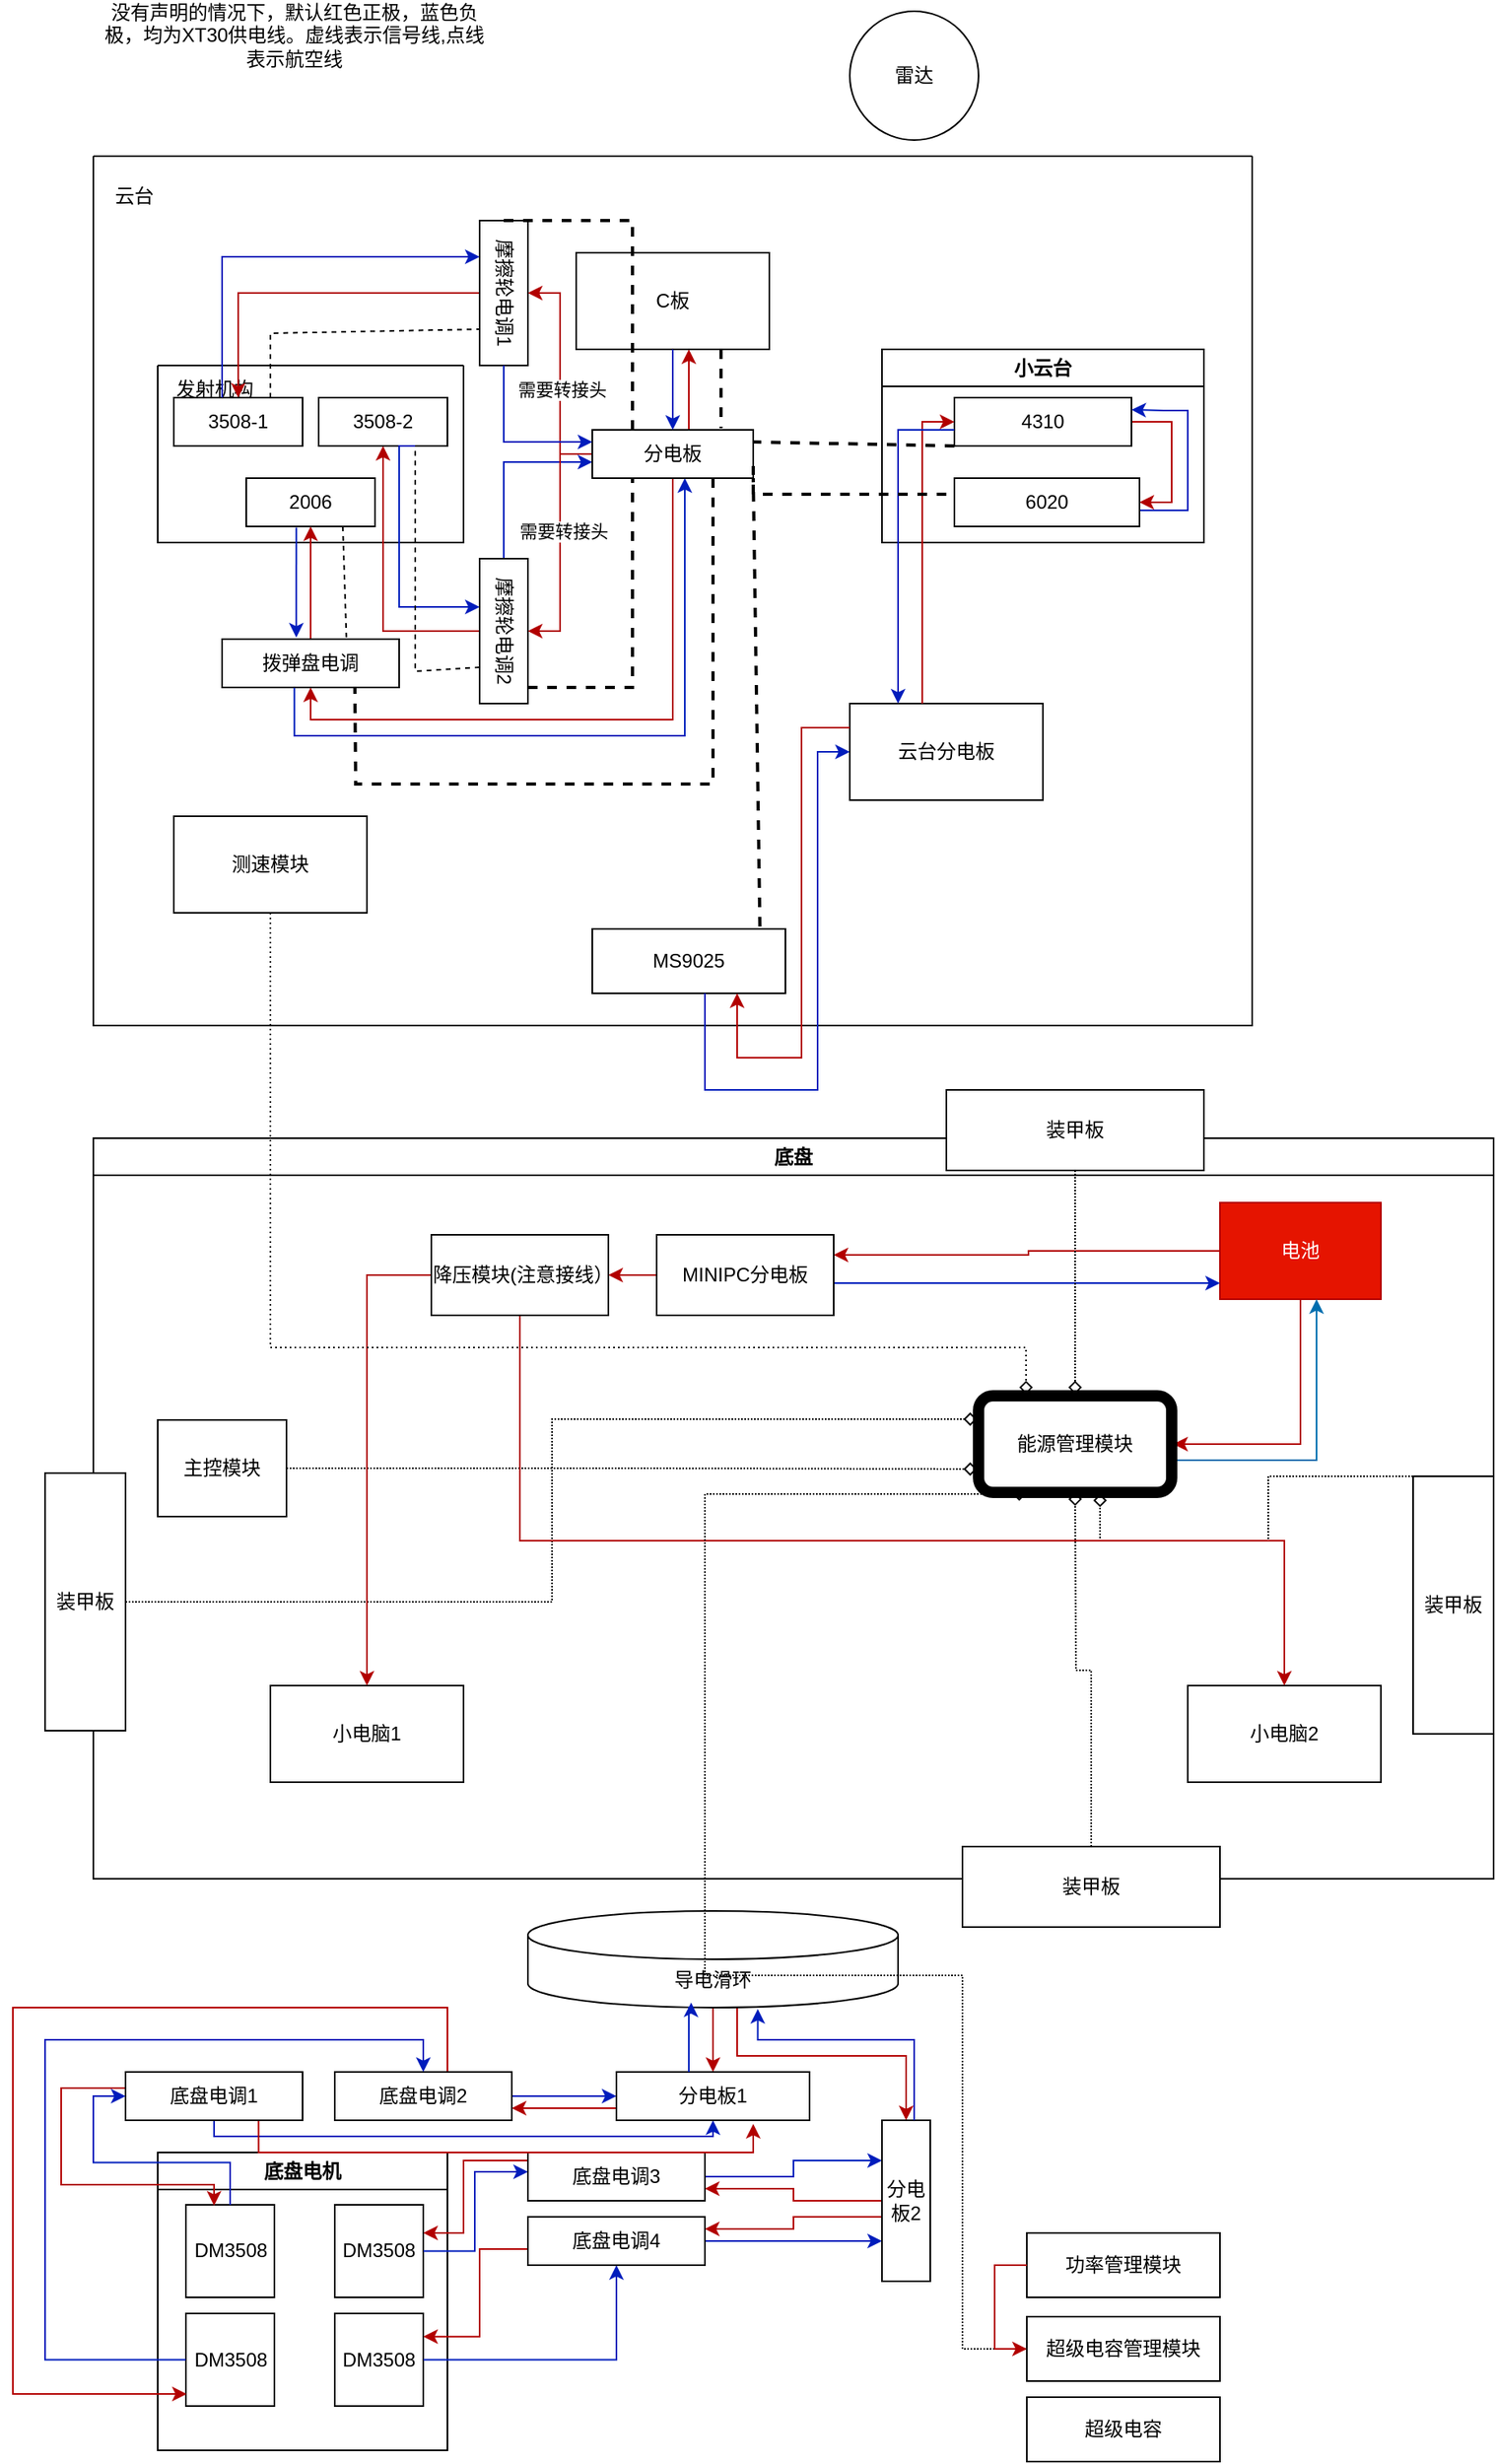 <mxfile version="27.1.6">
  <diagram name="第 1 页" id="aTCW8c7fX1OC72tKNPOs">
    <mxGraphModel dx="937" dy="687" grid="1" gridSize="10" guides="1" tooltips="1" connect="1" arrows="1" fold="1" page="1" pageScale="1" pageWidth="1654" pageHeight="2336" math="0" shadow="0">
      <root>
        <mxCell id="0" />
        <mxCell id="1" parent="0" />
        <mxCell id="EB4nh91A7E_JD2Sifpeh-83" style="edgeStyle=orthogonalEdgeStyle;rounded=0;orthogonalLoop=1;jettySize=auto;html=1;entryX=0.5;entryY=0;entryDx=0;entryDy=0;fillColor=#e51400;strokeColor=#B20000;" edge="1" parent="1" source="EB4nh91A7E_JD2Sifpeh-33" target="EB4nh91A7E_JD2Sifpeh-79">
          <mxGeometry relative="1" as="geometry" />
        </mxCell>
        <mxCell id="EB4nh91A7E_JD2Sifpeh-84" style="edgeStyle=orthogonalEdgeStyle;rounded=0;orthogonalLoop=1;jettySize=auto;html=1;fillColor=#e51400;strokeColor=#B20000;" edge="1" parent="1" source="EB4nh91A7E_JD2Sifpeh-33" target="EB4nh91A7E_JD2Sifpeh-65">
          <mxGeometry relative="1" as="geometry">
            <Array as="points">
              <mxPoint x="500" y="1450" />
              <mxPoint x="605" y="1450" />
            </Array>
          </mxGeometry>
        </mxCell>
        <mxCell id="EB4nh91A7E_JD2Sifpeh-33" value="导电滑环" style="shape=cylinder3;whiteSpace=wrap;html=1;boundedLbl=1;backgroundOutline=1;size=15;" vertex="1" parent="1">
          <mxGeometry x="370" y="1360" width="230" height="60" as="geometry" />
        </mxCell>
        <mxCell id="6ucZ4N3q14ly0Ma9brnI-1" value="" style="swimlane;startSize=0;" parent="1" vertex="1">
          <mxGeometry x="100" y="270" width="720" height="540" as="geometry" />
        </mxCell>
        <mxCell id="6ucZ4N3q14ly0Ma9brnI-2" value="云台" style="text;html=1;align=center;verticalAlign=middle;resizable=0;points=[];autosize=1;strokeColor=none;fillColor=none;" parent="6ucZ4N3q14ly0Ma9brnI-1" vertex="1">
          <mxGeometry y="10" width="50" height="30" as="geometry" />
        </mxCell>
        <mxCell id="6ucZ4N3q14ly0Ma9brnI-4" value="C板" style="whiteSpace=wrap;html=1;" parent="6ucZ4N3q14ly0Ma9brnI-1" vertex="1">
          <mxGeometry x="300" y="60" width="120" height="60" as="geometry" />
        </mxCell>
        <mxCell id="6ucZ4N3q14ly0Ma9brnI-7" value="" style="swimlane;startSize=0;" parent="6ucZ4N3q14ly0Ma9brnI-1" vertex="1">
          <mxGeometry x="40" y="130" width="190" height="110" as="geometry" />
        </mxCell>
        <mxCell id="6ucZ4N3q14ly0Ma9brnI-5" value="3508-1" style="whiteSpace=wrap;html=1;" parent="6ucZ4N3q14ly0Ma9brnI-7" vertex="1">
          <mxGeometry x="10" y="20" width="80" height="30" as="geometry" />
        </mxCell>
        <mxCell id="6ucZ4N3q14ly0Ma9brnI-6" value="3508-2" style="whiteSpace=wrap;html=1;" parent="6ucZ4N3q14ly0Ma9brnI-7" vertex="1">
          <mxGeometry x="100" y="20" width="80" height="30" as="geometry" />
        </mxCell>
        <mxCell id="6ucZ4N3q14ly0Ma9brnI-8" value="发射机构" style="text;html=1;align=center;verticalAlign=middle;resizable=0;points=[];autosize=1;strokeColor=none;fillColor=none;" parent="6ucZ4N3q14ly0Ma9brnI-7" vertex="1">
          <mxGeometry width="70" height="30" as="geometry" />
        </mxCell>
        <mxCell id="6ucZ4N3q14ly0Ma9brnI-11" value="2006" style="whiteSpace=wrap;html=1;" parent="6ucZ4N3q14ly0Ma9brnI-7" vertex="1">
          <mxGeometry x="55" y="70" width="80" height="30" as="geometry" />
        </mxCell>
        <mxCell id="6ucZ4N3q14ly0Ma9brnI-16" value="小云台" style="swimlane;whiteSpace=wrap;html=1;" parent="6ucZ4N3q14ly0Ma9brnI-1" vertex="1">
          <mxGeometry x="490" y="120" width="200" height="120" as="geometry" />
        </mxCell>
        <mxCell id="6ucZ4N3q14ly0Ma9brnI-37" style="edgeStyle=orthogonalEdgeStyle;rounded=0;orthogonalLoop=1;jettySize=auto;html=1;entryX=1;entryY=0.5;entryDx=0;entryDy=0;exitX=1;exitY=0.5;exitDx=0;exitDy=0;fillColor=#e51400;strokeColor=#B20000;" parent="6ucZ4N3q14ly0Ma9brnI-16" source="6ucZ4N3q14ly0Ma9brnI-17" target="6ucZ4N3q14ly0Ma9brnI-19" edge="1">
          <mxGeometry relative="1" as="geometry" />
        </mxCell>
        <mxCell id="6ucZ4N3q14ly0Ma9brnI-17" value="4310" style="whiteSpace=wrap;html=1;" parent="6ucZ4N3q14ly0Ma9brnI-16" vertex="1">
          <mxGeometry x="45" y="30" width="110" height="30" as="geometry" />
        </mxCell>
        <mxCell id="6ucZ4N3q14ly0Ma9brnI-38" style="edgeStyle=orthogonalEdgeStyle;rounded=0;orthogonalLoop=1;jettySize=auto;html=1;exitX=1;exitY=1;exitDx=0;exitDy=0;entryX=1;entryY=0.25;entryDx=0;entryDy=0;fillColor=#0050ef;strokeColor=#001DBC;" parent="6ucZ4N3q14ly0Ma9brnI-16" source="6ucZ4N3q14ly0Ma9brnI-19" target="6ucZ4N3q14ly0Ma9brnI-17" edge="1">
          <mxGeometry relative="1" as="geometry">
            <Array as="points">
              <mxPoint x="160" y="100" />
              <mxPoint x="190" y="100" />
              <mxPoint x="190" y="38" />
              <mxPoint x="175" y="38" />
            </Array>
          </mxGeometry>
        </mxCell>
        <mxCell id="6ucZ4N3q14ly0Ma9brnI-19" value="6020" style="whiteSpace=wrap;html=1;" parent="6ucZ4N3q14ly0Ma9brnI-16" vertex="1">
          <mxGeometry x="45" y="80" width="115" height="30" as="geometry" />
        </mxCell>
        <mxCell id="6ucZ4N3q14ly0Ma9brnI-26" style="edgeStyle=orthogonalEdgeStyle;rounded=0;orthogonalLoop=1;jettySize=auto;html=1;fillColor=#e51400;strokeColor=#B20000;" parent="6ucZ4N3q14ly0Ma9brnI-1" source="6ucZ4N3q14ly0Ma9brnI-22" target="6ucZ4N3q14ly0Ma9brnI-5" edge="1">
          <mxGeometry relative="1" as="geometry" />
        </mxCell>
        <mxCell id="6ucZ4N3q14ly0Ma9brnI-22" value="摩擦轮电调1" style="whiteSpace=wrap;html=1;rotation=90;" parent="6ucZ4N3q14ly0Ma9brnI-1" vertex="1">
          <mxGeometry x="210" y="70" width="90" height="30" as="geometry" />
        </mxCell>
        <mxCell id="6ucZ4N3q14ly0Ma9brnI-27" style="edgeStyle=orthogonalEdgeStyle;rounded=0;orthogonalLoop=1;jettySize=auto;html=1;entryX=0.5;entryY=1;entryDx=0;entryDy=0;fillColor=#e51400;strokeColor=#B20000;" parent="6ucZ4N3q14ly0Ma9brnI-1" source="6ucZ4N3q14ly0Ma9brnI-23" target="6ucZ4N3q14ly0Ma9brnI-6" edge="1">
          <mxGeometry relative="1" as="geometry" />
        </mxCell>
        <mxCell id="EB4nh91A7E_JD2Sifpeh-8" style="edgeStyle=orthogonalEdgeStyle;rounded=0;orthogonalLoop=1;jettySize=auto;html=1;exitX=0;exitY=0.5;exitDx=0;exitDy=0;fillColor=#0050ef;strokeColor=#001DBC;" edge="1" parent="6ucZ4N3q14ly0Ma9brnI-1" source="6ucZ4N3q14ly0Ma9brnI-23">
          <mxGeometry relative="1" as="geometry">
            <mxPoint x="310" y="190" as="targetPoint" />
            <Array as="points">
              <mxPoint x="255" y="190" />
            </Array>
          </mxGeometry>
        </mxCell>
        <mxCell id="6ucZ4N3q14ly0Ma9brnI-23" value="摩擦轮电调2" style="whiteSpace=wrap;html=1;rotation=90;" parent="6ucZ4N3q14ly0Ma9brnI-1" vertex="1">
          <mxGeometry x="210" y="280" width="90" height="30" as="geometry" />
        </mxCell>
        <mxCell id="6ucZ4N3q14ly0Ma9brnI-31" style="edgeStyle=orthogonalEdgeStyle;rounded=0;orthogonalLoop=1;jettySize=auto;html=1;entryX=0.5;entryY=1;entryDx=0;entryDy=0;fillColor=#e51400;strokeColor=#B20000;" parent="6ucZ4N3q14ly0Ma9brnI-1" source="6ucZ4N3q14ly0Ma9brnI-30" target="6ucZ4N3q14ly0Ma9brnI-11" edge="1">
          <mxGeometry relative="1" as="geometry" />
        </mxCell>
        <mxCell id="6ucZ4N3q14ly0Ma9brnI-30" value="拨弹盘电调" style="whiteSpace=wrap;html=1;" parent="6ucZ4N3q14ly0Ma9brnI-1" vertex="1">
          <mxGeometry x="80" y="300" width="110" height="30" as="geometry" />
        </mxCell>
        <mxCell id="6ucZ4N3q14ly0Ma9brnI-35" style="edgeStyle=orthogonalEdgeStyle;rounded=0;orthogonalLoop=1;jettySize=auto;html=1;entryX=0.25;entryY=1;entryDx=0;entryDy=0;fillColor=#0050ef;strokeColor=#001DBC;" parent="6ucZ4N3q14ly0Ma9brnI-1" source="6ucZ4N3q14ly0Ma9brnI-5" target="6ucZ4N3q14ly0Ma9brnI-22" edge="1">
          <mxGeometry relative="1" as="geometry">
            <Array as="points">
              <mxPoint x="80" y="63" />
            </Array>
          </mxGeometry>
        </mxCell>
        <mxCell id="6ucZ4N3q14ly0Ma9brnI-44" style="edgeStyle=orthogonalEdgeStyle;rounded=0;orthogonalLoop=1;jettySize=auto;html=1;exitX=0.75;exitY=1;exitDx=0;exitDy=0;fillColor=#0050ef;strokeColor=#001DBC;" parent="6ucZ4N3q14ly0Ma9brnI-1" source="6ucZ4N3q14ly0Ma9brnI-6" edge="1">
          <mxGeometry relative="1" as="geometry">
            <mxPoint x="240" y="280" as="targetPoint" />
            <Array as="points">
              <mxPoint x="190" y="180" />
              <mxPoint x="190" y="280" />
              <mxPoint x="240" y="280" />
            </Array>
          </mxGeometry>
        </mxCell>
        <mxCell id="EB4nh91A7E_JD2Sifpeh-4" style="edgeStyle=orthogonalEdgeStyle;rounded=0;orthogonalLoop=1;jettySize=auto;html=1;entryX=0.75;entryY=1;entryDx=0;entryDy=0;exitX=0.408;exitY=1.003;exitDx=0;exitDy=0;exitPerimeter=0;fillColor=#0050ef;strokeColor=#001DBC;" edge="1" parent="6ucZ4N3q14ly0Ma9brnI-1" source="6ucZ4N3q14ly0Ma9brnI-30">
          <mxGeometry relative="1" as="geometry">
            <mxPoint x="113" y="330" as="sourcePoint" />
            <mxPoint x="367.5" y="200" as="targetPoint" />
            <Array as="points">
              <mxPoint x="125" y="360" />
              <mxPoint x="368" y="360" />
            </Array>
          </mxGeometry>
        </mxCell>
        <mxCell id="EB4nh91A7E_JD2Sifpeh-5" style="edgeStyle=orthogonalEdgeStyle;rounded=0;orthogonalLoop=1;jettySize=auto;html=1;exitX=0.389;exitY=1.024;exitDx=0;exitDy=0;exitPerimeter=0;fillColor=#0050ef;strokeColor=#001DBC;" edge="1" parent="6ucZ4N3q14ly0Ma9brnI-1" source="6ucZ4N3q14ly0Ma9brnI-11">
          <mxGeometry relative="1" as="geometry">
            <mxPoint x="126" y="299" as="targetPoint" />
            <Array as="points">
              <mxPoint x="126" y="299" />
            </Array>
          </mxGeometry>
        </mxCell>
        <mxCell id="EB4nh91A7E_JD2Sifpeh-9" value="" style="endArrow=none;dashed=1;html=1;rounded=0;exitX=0.75;exitY=0;exitDx=0;exitDy=0;entryX=0.75;entryY=1;entryDx=0;entryDy=0;" edge="1" parent="6ucZ4N3q14ly0Ma9brnI-1" source="6ucZ4N3q14ly0Ma9brnI-5" target="6ucZ4N3q14ly0Ma9brnI-22">
          <mxGeometry width="50" height="50" relative="1" as="geometry">
            <mxPoint x="340" y="280" as="sourcePoint" />
            <mxPoint x="390" y="230" as="targetPoint" />
            <Array as="points">
              <mxPoint x="110" y="110" />
            </Array>
          </mxGeometry>
        </mxCell>
        <mxCell id="EB4nh91A7E_JD2Sifpeh-10" value="" style="endArrow=none;dashed=1;html=1;rounded=0;entryX=0.75;entryY=1;entryDx=0;entryDy=0;exitX=0.75;exitY=1;exitDx=0;exitDy=0;" edge="1" parent="6ucZ4N3q14ly0Ma9brnI-1" source="6ucZ4N3q14ly0Ma9brnI-23" target="6ucZ4N3q14ly0Ma9brnI-6">
          <mxGeometry width="50" height="50" relative="1" as="geometry">
            <mxPoint x="340" y="280" as="sourcePoint" />
            <mxPoint x="390" y="230" as="targetPoint" />
            <Array as="points">
              <mxPoint x="200" y="320" />
            </Array>
          </mxGeometry>
        </mxCell>
        <mxCell id="EB4nh91A7E_JD2Sifpeh-11" value="" style="endArrow=none;dashed=1;html=1;strokeWidth=2;rounded=0;entryX=0.25;entryY=1;entryDx=0;entryDy=0;" edge="1" parent="6ucZ4N3q14ly0Ma9brnI-1" target="6ucZ4N3q14ly0Ma9brnI-20">
          <mxGeometry width="50" height="50" relative="1" as="geometry">
            <mxPoint x="270" y="330" as="sourcePoint" />
            <mxPoint x="320" y="280" as="targetPoint" />
            <Array as="points">
              <mxPoint x="335" y="330" />
            </Array>
          </mxGeometry>
        </mxCell>
        <mxCell id="EB4nh91A7E_JD2Sifpeh-13" value="" style="endArrow=none;dashed=1;html=1;rounded=0;exitX=0.75;exitY=1;exitDx=0;exitDy=0;entryX=0.702;entryY=-0.037;entryDx=0;entryDy=0;entryPerimeter=0;" edge="1" parent="6ucZ4N3q14ly0Ma9brnI-1" source="6ucZ4N3q14ly0Ma9brnI-11" target="6ucZ4N3q14ly0Ma9brnI-30">
          <mxGeometry width="50" height="50" relative="1" as="geometry">
            <mxPoint x="150" y="172" as="sourcePoint" />
            <mxPoint x="280" y="130" as="targetPoint" />
            <Array as="points" />
          </mxGeometry>
        </mxCell>
        <mxCell id="EB4nh91A7E_JD2Sifpeh-21" value="MS9025" style="whiteSpace=wrap;html=1;" vertex="1" parent="6ucZ4N3q14ly0Ma9brnI-1">
          <mxGeometry x="310" y="480" width="120" height="40" as="geometry" />
        </mxCell>
        <mxCell id="EB4nh91A7E_JD2Sifpeh-63" value="测速模块" style="whiteSpace=wrap;html=1;" vertex="1" parent="6ucZ4N3q14ly0Ma9brnI-1">
          <mxGeometry x="50" y="410" width="120" height="60" as="geometry" />
        </mxCell>
        <mxCell id="EB4nh91A7E_JD2Sifpeh-102" value="云台分电板" style="whiteSpace=wrap;html=1;" vertex="1" parent="6ucZ4N3q14ly0Ma9brnI-1">
          <mxGeometry x="470" y="340" width="120" height="60" as="geometry" />
        </mxCell>
        <mxCell id="6ucZ4N3q14ly0Ma9brnI-29" style="edgeStyle=orthogonalEdgeStyle;rounded=0;orthogonalLoop=1;jettySize=auto;html=1;entryX=0;entryY=0.5;entryDx=0;entryDy=0;fillColor=#e51400;strokeColor=#B20000;" parent="6ucZ4N3q14ly0Ma9brnI-1" target="6ucZ4N3q14ly0Ma9brnI-17" edge="1">
          <mxGeometry relative="1" as="geometry">
            <mxPoint x="515" y="340" as="sourcePoint" />
            <Array as="points">
              <mxPoint x="515" y="340" />
              <mxPoint x="515" y="165" />
            </Array>
          </mxGeometry>
        </mxCell>
        <mxCell id="6ucZ4N3q14ly0Ma9brnI-41" style="edgeStyle=orthogonalEdgeStyle;rounded=0;orthogonalLoop=1;jettySize=auto;html=1;fillColor=#0050ef;strokeColor=#001DBC;" parent="6ucZ4N3q14ly0Ma9brnI-1" source="6ucZ4N3q14ly0Ma9brnI-17" edge="1">
          <mxGeometry relative="1" as="geometry">
            <Array as="points">
              <mxPoint x="500" y="170" />
            </Array>
            <mxPoint x="500" y="340" as="targetPoint" />
          </mxGeometry>
        </mxCell>
        <mxCell id="EB4nh91A7E_JD2Sifpeh-30" style="edgeStyle=orthogonalEdgeStyle;rounded=0;orthogonalLoop=1;jettySize=auto;html=1;fillColor=#0050ef;strokeColor=#001DBC;entryX=0;entryY=0.5;entryDx=0;entryDy=0;" edge="1" parent="6ucZ4N3q14ly0Ma9brnI-1" source="EB4nh91A7E_JD2Sifpeh-21" target="EB4nh91A7E_JD2Sifpeh-102">
          <mxGeometry relative="1" as="geometry">
            <mxPoint x="420" y="670" as="targetPoint" />
            <Array as="points">
              <mxPoint x="380" y="580" />
              <mxPoint x="450" y="580" />
              <mxPoint x="450" y="370" />
            </Array>
          </mxGeometry>
        </mxCell>
        <mxCell id="EB4nh91A7E_JD2Sifpeh-29" style="edgeStyle=orthogonalEdgeStyle;rounded=0;orthogonalLoop=1;jettySize=auto;html=1;entryX=0.75;entryY=1;entryDx=0;entryDy=0;fillColor=#e51400;strokeColor=#B20000;exitX=0;exitY=0.25;exitDx=0;exitDy=0;" edge="1" parent="6ucZ4N3q14ly0Ma9brnI-1" source="EB4nh91A7E_JD2Sifpeh-102" target="EB4nh91A7E_JD2Sifpeh-21">
          <mxGeometry relative="1" as="geometry">
            <Array as="points">
              <mxPoint x="440" y="355" />
              <mxPoint x="440" y="560" />
              <mxPoint x="400" y="560" />
            </Array>
          </mxGeometry>
        </mxCell>
        <mxCell id="6ucZ4N3q14ly0Ma9brnI-24" style="edgeStyle=orthogonalEdgeStyle;rounded=0;orthogonalLoop=1;jettySize=auto;html=1;entryX=0.5;entryY=0;entryDx=0;entryDy=0;fillColor=#e51400;strokeColor=#B20000;" parent="1" source="6ucZ4N3q14ly0Ma9brnI-20" target="6ucZ4N3q14ly0Ma9brnI-22" edge="1">
          <mxGeometry relative="1" as="geometry" />
        </mxCell>
        <mxCell id="EB4nh91A7E_JD2Sifpeh-2" value="需要转接头" style="edgeLabel;html=1;align=center;verticalAlign=middle;resizable=0;points=[];" vertex="1" connectable="0" parent="6ucZ4N3q14ly0Ma9brnI-24">
          <mxGeometry x="-0.133" y="-1" relative="1" as="geometry">
            <mxPoint as="offset" />
          </mxGeometry>
        </mxCell>
        <mxCell id="6ucZ4N3q14ly0Ma9brnI-25" style="edgeStyle=orthogonalEdgeStyle;rounded=0;orthogonalLoop=1;jettySize=auto;html=1;entryX=0.5;entryY=0;entryDx=0;entryDy=0;fillColor=#e51400;strokeColor=#B20000;" parent="1" source="6ucZ4N3q14ly0Ma9brnI-20" target="6ucZ4N3q14ly0Ma9brnI-23" edge="1">
          <mxGeometry relative="1" as="geometry" />
        </mxCell>
        <mxCell id="EB4nh91A7E_JD2Sifpeh-3" value="需要转接头" style="edgeLabel;html=1;align=center;verticalAlign=middle;resizable=0;points=[];" vertex="1" connectable="0" parent="6ucZ4N3q14ly0Ma9brnI-25">
          <mxGeometry x="-0.102" y="2" relative="1" as="geometry">
            <mxPoint as="offset" />
          </mxGeometry>
        </mxCell>
        <mxCell id="6ucZ4N3q14ly0Ma9brnI-32" style="edgeStyle=orthogonalEdgeStyle;rounded=0;orthogonalLoop=1;jettySize=auto;html=1;entryX=0.5;entryY=1;entryDx=0;entryDy=0;fillColor=#e51400;strokeColor=#B20000;" parent="1" source="6ucZ4N3q14ly0Ma9brnI-20" target="6ucZ4N3q14ly0Ma9brnI-30" edge="1">
          <mxGeometry relative="1" as="geometry">
            <Array as="points">
              <mxPoint x="460" y="620" />
              <mxPoint x="235" y="620" />
            </Array>
          </mxGeometry>
        </mxCell>
        <mxCell id="6ucZ4N3q14ly0Ma9brnI-43" style="edgeStyle=orthogonalEdgeStyle;rounded=0;orthogonalLoop=1;jettySize=auto;html=1;fillColor=#e51400;strokeColor=#B20000;" parent="1" source="6ucZ4N3q14ly0Ma9brnI-20" edge="1">
          <mxGeometry relative="1" as="geometry">
            <mxPoint x="470" y="390" as="targetPoint" />
            <Array as="points">
              <mxPoint x="470" y="390" />
            </Array>
          </mxGeometry>
        </mxCell>
        <mxCell id="6ucZ4N3q14ly0Ma9brnI-20" value="分电板" style="whiteSpace=wrap;html=1;" parent="1" vertex="1">
          <mxGeometry x="410" y="440" width="100" height="30" as="geometry" />
        </mxCell>
        <mxCell id="6ucZ4N3q14ly0Ma9brnI-21" style="edgeStyle=orthogonalEdgeStyle;rounded=0;orthogonalLoop=1;jettySize=auto;html=1;fillColor=#0050ef;strokeColor=#001DBC;" parent="1" source="6ucZ4N3q14ly0Ma9brnI-4" target="6ucZ4N3q14ly0Ma9brnI-20" edge="1">
          <mxGeometry relative="1" as="geometry" />
        </mxCell>
        <mxCell id="EB4nh91A7E_JD2Sifpeh-7" style="edgeStyle=orthogonalEdgeStyle;rounded=0;orthogonalLoop=1;jettySize=auto;html=1;entryX=0;entryY=0.25;entryDx=0;entryDy=0;exitX=1;exitY=0.5;exitDx=0;exitDy=0;fillColor=#0050ef;strokeColor=#001DBC;" edge="1" parent="1" source="6ucZ4N3q14ly0Ma9brnI-22" target="6ucZ4N3q14ly0Ma9brnI-20">
          <mxGeometry relative="1" as="geometry" />
        </mxCell>
        <mxCell id="EB4nh91A7E_JD2Sifpeh-12" value="" style="endArrow=none;dashed=1;html=1;strokeWidth=2;rounded=0;entryX=0;entryY=0.5;entryDx=0;entryDy=0;exitX=0.25;exitY=0;exitDx=0;exitDy=0;" edge="1" parent="1" source="6ucZ4N3q14ly0Ma9brnI-20" target="6ucZ4N3q14ly0Ma9brnI-22">
          <mxGeometry width="50" height="50" relative="1" as="geometry">
            <mxPoint x="500" y="690" as="sourcePoint" />
            <mxPoint x="565" y="560" as="targetPoint" />
            <Array as="points">
              <mxPoint x="435" y="310" />
            </Array>
          </mxGeometry>
        </mxCell>
        <mxCell id="EB4nh91A7E_JD2Sifpeh-16" value="" style="endArrow=none;dashed=1;html=1;strokeWidth=2;rounded=0;entryX=0.75;entryY=1;entryDx=0;entryDy=0;exitX=0.75;exitY=1;exitDx=0;exitDy=0;" edge="1" parent="1" source="6ucZ4N3q14ly0Ma9brnI-20" target="6ucZ4N3q14ly0Ma9brnI-30">
          <mxGeometry width="50" height="50" relative="1" as="geometry">
            <mxPoint x="280" y="730" as="sourcePoint" />
            <mxPoint x="345" y="600" as="targetPoint" />
            <Array as="points">
              <mxPoint x="485" y="660" />
              <mxPoint x="263" y="660" />
            </Array>
          </mxGeometry>
        </mxCell>
        <mxCell id="EB4nh91A7E_JD2Sifpeh-17" value="" style="endArrow=none;dashed=1;html=1;strokeWidth=2;rounded=0;entryX=1;entryY=0.25;entryDx=0;entryDy=0;exitX=0;exitY=1;exitDx=0;exitDy=0;" edge="1" parent="1" source="6ucZ4N3q14ly0Ma9brnI-17" target="6ucZ4N3q14ly0Ma9brnI-20">
          <mxGeometry width="50" height="50" relative="1" as="geometry">
            <mxPoint x="695" y="497" as="sourcePoint" />
            <mxPoint x="630" y="390" as="targetPoint" />
            <Array as="points" />
          </mxGeometry>
        </mxCell>
        <mxCell id="EB4nh91A7E_JD2Sifpeh-18" value="" style="endArrow=none;dashed=1;html=1;strokeWidth=2;rounded=0;entryX=1;entryY=0.75;entryDx=0;entryDy=0;" edge="1" parent="1" target="6ucZ4N3q14ly0Ma9brnI-20">
          <mxGeometry width="50" height="50" relative="1" as="geometry">
            <mxPoint x="630" y="480" as="sourcePoint" />
            <mxPoint x="640" y="480" as="targetPoint" />
            <Array as="points">
              <mxPoint x="510" y="480" />
            </Array>
          </mxGeometry>
        </mxCell>
        <mxCell id="EB4nh91A7E_JD2Sifpeh-20" value="" style="endArrow=none;dashed=1;html=1;strokeWidth=2;rounded=0;exitX=0.75;exitY=1;exitDx=0;exitDy=0;" edge="1" parent="1" source="6ucZ4N3q14ly0Ma9brnI-4">
          <mxGeometry width="50" height="50" relative="1" as="geometry">
            <mxPoint x="615" y="352" as="sourcePoint" />
            <mxPoint x="490" y="439" as="targetPoint" />
            <Array as="points" />
          </mxGeometry>
        </mxCell>
        <mxCell id="EB4nh91A7E_JD2Sifpeh-23" value="" style="endArrow=none;dashed=1;html=1;strokeWidth=2;rounded=0;entryX=1;entryY=1;entryDx=0;entryDy=0;exitX=0.868;exitY=-0.037;exitDx=0;exitDy=0;exitPerimeter=0;" edge="1" parent="1" source="EB4nh91A7E_JD2Sifpeh-21" target="6ucZ4N3q14ly0Ma9brnI-20">
          <mxGeometry width="50" height="50" relative="1" as="geometry">
            <mxPoint x="470" y="850" as="sourcePoint" />
            <mxPoint x="535" y="720" as="targetPoint" />
            <Array as="points" />
          </mxGeometry>
        </mxCell>
        <mxCell id="EB4nh91A7E_JD2Sifpeh-24" value="底盘" style="swimlane;whiteSpace=wrap;html=1;" vertex="1" parent="1">
          <mxGeometry x="100" y="880" width="870" height="460" as="geometry" />
        </mxCell>
        <mxCell id="EB4nh91A7E_JD2Sifpeh-28" style="edgeStyle=orthogonalEdgeStyle;rounded=0;orthogonalLoop=1;jettySize=auto;html=1;entryX=1;entryY=0.25;entryDx=0;entryDy=0;fillColor=#e51400;strokeColor=#B20000;" edge="1" parent="EB4nh91A7E_JD2Sifpeh-24" target="EB4nh91A7E_JD2Sifpeh-27">
          <mxGeometry relative="1" as="geometry">
            <mxPoint x="700" y="77.5" as="sourcePoint" />
            <mxPoint x="460" y="92.5" as="targetPoint" />
            <Array as="points">
              <mxPoint x="700" y="70" />
              <mxPoint x="581" y="70" />
              <mxPoint x="581" y="73" />
            </Array>
          </mxGeometry>
        </mxCell>
        <mxCell id="EB4nh91A7E_JD2Sifpeh-35" style="edgeStyle=orthogonalEdgeStyle;rounded=0;orthogonalLoop=1;jettySize=auto;html=1;entryX=1;entryY=0.5;entryDx=0;entryDy=0;exitX=0.5;exitY=1;exitDx=0;exitDy=0;fillColor=#e51400;strokeColor=#B20000;" edge="1" parent="EB4nh91A7E_JD2Sifpeh-24" source="EB4nh91A7E_JD2Sifpeh-25" target="EB4nh91A7E_JD2Sifpeh-34">
          <mxGeometry relative="1" as="geometry" />
        </mxCell>
        <mxCell id="EB4nh91A7E_JD2Sifpeh-25" value="电池" style="whiteSpace=wrap;html=1;fillColor=#e51400;fontColor=#ffffff;strokeColor=#B20000;" vertex="1" parent="EB4nh91A7E_JD2Sifpeh-24">
          <mxGeometry x="700" y="40" width="100" height="60" as="geometry" />
        </mxCell>
        <mxCell id="EB4nh91A7E_JD2Sifpeh-31" style="edgeStyle=orthogonalEdgeStyle;rounded=0;orthogonalLoop=1;jettySize=auto;html=1;fillColor=#0050ef;strokeColor=#001DBC;" edge="1" parent="EB4nh91A7E_JD2Sifpeh-24" source="EB4nh91A7E_JD2Sifpeh-27">
          <mxGeometry relative="1" as="geometry">
            <mxPoint x="700" y="90" as="targetPoint" />
            <Array as="points">
              <mxPoint x="700" y="90" />
            </Array>
          </mxGeometry>
        </mxCell>
        <mxCell id="EB4nh91A7E_JD2Sifpeh-95" style="edgeStyle=orthogonalEdgeStyle;rounded=0;orthogonalLoop=1;jettySize=auto;html=1;entryX=1;entryY=0.5;entryDx=0;entryDy=0;fillColor=#e51400;strokeColor=#B20000;" edge="1" parent="EB4nh91A7E_JD2Sifpeh-24" source="EB4nh91A7E_JD2Sifpeh-27" target="EB4nh91A7E_JD2Sifpeh-94">
          <mxGeometry relative="1" as="geometry" />
        </mxCell>
        <mxCell id="EB4nh91A7E_JD2Sifpeh-27" value="MINIPC分电板" style="whiteSpace=wrap;html=1;" vertex="1" parent="EB4nh91A7E_JD2Sifpeh-24">
          <mxGeometry x="350" y="60" width="110" height="50" as="geometry" />
        </mxCell>
        <mxCell id="EB4nh91A7E_JD2Sifpeh-36" style="edgeStyle=orthogonalEdgeStyle;rounded=0;orthogonalLoop=1;jettySize=auto;html=1;fillColor=#1ba1e2;strokeColor=#006EAF;" edge="1" parent="EB4nh91A7E_JD2Sifpeh-24" source="EB4nh91A7E_JD2Sifpeh-34">
          <mxGeometry relative="1" as="geometry">
            <mxPoint x="760" y="100" as="targetPoint" />
            <Array as="points">
              <mxPoint x="760" y="200" />
              <mxPoint x="760" y="100" />
            </Array>
          </mxGeometry>
        </mxCell>
        <mxCell id="EB4nh91A7E_JD2Sifpeh-34" value="能源管理模块" style="rounded=1;whiteSpace=wrap;html=1;glass=0;strokeWidth=7;perimeterSpacing=1;" vertex="1" parent="EB4nh91A7E_JD2Sifpeh-24">
          <mxGeometry x="550" y="160" width="120" height="60" as="geometry" />
        </mxCell>
        <mxCell id="EB4nh91A7E_JD2Sifpeh-38" style="edgeStyle=orthogonalEdgeStyle;rounded=0;orthogonalLoop=1;jettySize=auto;html=1;entryX=0;entryY=0.75;entryDx=0;entryDy=0;endArrow=diamond;endFill=0;dashed=1;dashPattern=1 1;" edge="1" parent="EB4nh91A7E_JD2Sifpeh-24" source="EB4nh91A7E_JD2Sifpeh-37" target="EB4nh91A7E_JD2Sifpeh-34">
          <mxGeometry relative="1" as="geometry" />
        </mxCell>
        <mxCell id="EB4nh91A7E_JD2Sifpeh-37" value="主控模块" style="rounded=0;whiteSpace=wrap;html=1;" vertex="1" parent="EB4nh91A7E_JD2Sifpeh-24">
          <mxGeometry x="40" y="175" width="80" height="60" as="geometry" />
        </mxCell>
        <mxCell id="EB4nh91A7E_JD2Sifpeh-47" style="edgeStyle=orthogonalEdgeStyle;rounded=0;orthogonalLoop=1;jettySize=auto;html=1;dashed=1;dashPattern=1 1;endArrow=diamond;endFill=0;" edge="1" parent="EB4nh91A7E_JD2Sifpeh-24" source="EB4nh91A7E_JD2Sifpeh-46">
          <mxGeometry relative="1" as="geometry">
            <mxPoint x="610" y="220" as="targetPoint" />
          </mxGeometry>
        </mxCell>
        <mxCell id="EB4nh91A7E_JD2Sifpeh-44" value="装甲板" style="whiteSpace=wrap;html=1;" vertex="1" parent="EB4nh91A7E_JD2Sifpeh-24">
          <mxGeometry x="820" y="210" width="50" height="160" as="geometry" />
        </mxCell>
        <mxCell id="EB4nh91A7E_JD2Sifpeh-45" style="edgeStyle=orthogonalEdgeStyle;rounded=0;orthogonalLoop=1;jettySize=auto;html=1;entryX=0.627;entryY=0.996;entryDx=0;entryDy=0;dashed=1;dashPattern=1 1;endArrow=diamond;endFill=0;entryPerimeter=0;" edge="1" parent="EB4nh91A7E_JD2Sifpeh-24" source="EB4nh91A7E_JD2Sifpeh-44" target="EB4nh91A7E_JD2Sifpeh-34">
          <mxGeometry relative="1" as="geometry">
            <Array as="points">
              <mxPoint x="730" y="210" />
              <mxPoint x="730" y="250" />
              <mxPoint x="626" y="250" />
            </Array>
          </mxGeometry>
        </mxCell>
        <mxCell id="EB4nh91A7E_JD2Sifpeh-43" value="装甲板" style="whiteSpace=wrap;html=1;" vertex="1" parent="EB4nh91A7E_JD2Sifpeh-24">
          <mxGeometry x="-30" y="208" width="50" height="160" as="geometry" />
        </mxCell>
        <mxCell id="EB4nh91A7E_JD2Sifpeh-40" style="edgeStyle=orthogonalEdgeStyle;rounded=0;orthogonalLoop=1;jettySize=auto;html=1;entryX=0;entryY=0.25;entryDx=0;entryDy=0;endArrow=diamond;endFill=0;dashed=1;dashPattern=1 1;exitX=1;exitY=0.5;exitDx=0;exitDy=0;" edge="1" parent="EB4nh91A7E_JD2Sifpeh-24" source="EB4nh91A7E_JD2Sifpeh-43" target="EB4nh91A7E_JD2Sifpeh-34">
          <mxGeometry relative="1" as="geometry">
            <mxPoint x="10" y="170" as="sourcePoint" />
          </mxGeometry>
        </mxCell>
        <mxCell id="EB4nh91A7E_JD2Sifpeh-91" value="小电脑1" style="whiteSpace=wrap;html=1;" vertex="1" parent="EB4nh91A7E_JD2Sifpeh-24">
          <mxGeometry x="110" y="340" width="120" height="60" as="geometry" />
        </mxCell>
        <mxCell id="EB4nh91A7E_JD2Sifpeh-92" value="小电脑2" style="whiteSpace=wrap;html=1;" vertex="1" parent="EB4nh91A7E_JD2Sifpeh-24">
          <mxGeometry x="680" y="340" width="120" height="60" as="geometry" />
        </mxCell>
        <mxCell id="EB4nh91A7E_JD2Sifpeh-96" style="edgeStyle=orthogonalEdgeStyle;rounded=0;orthogonalLoop=1;jettySize=auto;html=1;entryX=0.5;entryY=0;entryDx=0;entryDy=0;fillColor=#e51400;strokeColor=#B20000;" edge="1" parent="EB4nh91A7E_JD2Sifpeh-24" source="EB4nh91A7E_JD2Sifpeh-94" target="EB4nh91A7E_JD2Sifpeh-91">
          <mxGeometry relative="1" as="geometry">
            <Array as="points">
              <mxPoint x="170" y="85" />
            </Array>
          </mxGeometry>
        </mxCell>
        <mxCell id="EB4nh91A7E_JD2Sifpeh-97" style="edgeStyle=orthogonalEdgeStyle;rounded=0;orthogonalLoop=1;jettySize=auto;html=1;entryX=0.5;entryY=0;entryDx=0;entryDy=0;exitX=0.5;exitY=1;exitDx=0;exitDy=0;fillColor=#e51400;strokeColor=#B20000;" edge="1" parent="EB4nh91A7E_JD2Sifpeh-24" source="EB4nh91A7E_JD2Sifpeh-94" target="EB4nh91A7E_JD2Sifpeh-92">
          <mxGeometry relative="1" as="geometry">
            <Array as="points">
              <mxPoint x="265" y="250" />
              <mxPoint x="740" y="250" />
            </Array>
          </mxGeometry>
        </mxCell>
        <mxCell id="EB4nh91A7E_JD2Sifpeh-94" value="降压模块(注意接线）" style="whiteSpace=wrap;html=1;" vertex="1" parent="EB4nh91A7E_JD2Sifpeh-24">
          <mxGeometry x="210" y="60" width="110" height="50" as="geometry" />
        </mxCell>
        <mxCell id="EB4nh91A7E_JD2Sifpeh-32" value="没有声明的情况下，默认红色正极，蓝色负极，均为XT30供电线。虚线表示信号线,点线表示航空线" style="text;html=1;align=center;verticalAlign=middle;whiteSpace=wrap;rounded=0;" vertex="1" parent="1">
          <mxGeometry x="100" y="180" width="250" height="30" as="geometry" />
        </mxCell>
        <mxCell id="EB4nh91A7E_JD2Sifpeh-42" style="edgeStyle=orthogonalEdgeStyle;rounded=0;orthogonalLoop=1;jettySize=auto;html=1;dashed=1;dashPattern=1 1;endArrow=diamond;endFill=0;" edge="1" parent="1" source="EB4nh91A7E_JD2Sifpeh-41" target="EB4nh91A7E_JD2Sifpeh-34">
          <mxGeometry relative="1" as="geometry" />
        </mxCell>
        <mxCell id="EB4nh91A7E_JD2Sifpeh-41" value="装甲板" style="whiteSpace=wrap;html=1;" vertex="1" parent="1">
          <mxGeometry x="630" y="850" width="160" height="50" as="geometry" />
        </mxCell>
        <mxCell id="EB4nh91A7E_JD2Sifpeh-46" value="装甲板" style="whiteSpace=wrap;html=1;" vertex="1" parent="1">
          <mxGeometry x="640" y="1320" width="160" height="50" as="geometry" />
        </mxCell>
        <mxCell id="EB4nh91A7E_JD2Sifpeh-53" value="底盘电机" style="swimlane;whiteSpace=wrap;html=1;" vertex="1" parent="1">
          <mxGeometry x="140" y="1510" width="180" height="185" as="geometry" />
        </mxCell>
        <mxCell id="EB4nh91A7E_JD2Sifpeh-54" value="DM3508" style="whiteSpace=wrap;html=1;" vertex="1" parent="EB4nh91A7E_JD2Sifpeh-53">
          <mxGeometry x="17.5" y="32.5" width="55" height="57.5" as="geometry" />
        </mxCell>
        <mxCell id="EB4nh91A7E_JD2Sifpeh-55" value="DM3508" style="whiteSpace=wrap;html=1;" vertex="1" parent="EB4nh91A7E_JD2Sifpeh-53">
          <mxGeometry x="110" y="32.5" width="55" height="57.5" as="geometry" />
        </mxCell>
        <mxCell id="EB4nh91A7E_JD2Sifpeh-56" value="DM3508" style="whiteSpace=wrap;html=1;" vertex="1" parent="EB4nh91A7E_JD2Sifpeh-53">
          <mxGeometry x="17.5" y="100" width="55" height="57.5" as="geometry" />
        </mxCell>
        <mxCell id="EB4nh91A7E_JD2Sifpeh-57" value="DM3508" style="whiteSpace=wrap;html=1;" vertex="1" parent="EB4nh91A7E_JD2Sifpeh-53">
          <mxGeometry x="110" y="100" width="55" height="57.5" as="geometry" />
        </mxCell>
        <mxCell id="EB4nh91A7E_JD2Sifpeh-62" style="edgeStyle=orthogonalEdgeStyle;rounded=0;orthogonalLoop=1;jettySize=auto;html=1;fillColor=#0050ef;strokeColor=#001DBC;" edge="1" parent="1" source="EB4nh91A7E_JD2Sifpeh-57" target="EB4nh91A7E_JD2Sifpeh-60">
          <mxGeometry relative="1" as="geometry">
            <Array as="points">
              <mxPoint x="425" y="1639" />
            </Array>
          </mxGeometry>
        </mxCell>
        <mxCell id="EB4nh91A7E_JD2Sifpeh-67" style="edgeStyle=orthogonalEdgeStyle;rounded=0;orthogonalLoop=1;jettySize=auto;html=1;entryX=0;entryY=0.75;entryDx=0;entryDy=0;fillColor=#0050ef;strokeColor=#001DBC;" edge="1" parent="1" source="EB4nh91A7E_JD2Sifpeh-60" target="EB4nh91A7E_JD2Sifpeh-65">
          <mxGeometry relative="1" as="geometry" />
        </mxCell>
        <mxCell id="EB4nh91A7E_JD2Sifpeh-70" style="edgeStyle=orthogonalEdgeStyle;rounded=0;orthogonalLoop=1;jettySize=auto;html=1;entryX=1;entryY=0.25;entryDx=0;entryDy=0;fillColor=#e51400;strokeColor=#B20000;" edge="1" parent="1" source="EB4nh91A7E_JD2Sifpeh-60" target="EB4nh91A7E_JD2Sifpeh-57">
          <mxGeometry relative="1" as="geometry">
            <Array as="points">
              <mxPoint x="340" y="1570" />
              <mxPoint x="340" y="1624" />
            </Array>
          </mxGeometry>
        </mxCell>
        <mxCell id="EB4nh91A7E_JD2Sifpeh-60" value="底盘电调4" style="whiteSpace=wrap;html=1;" vertex="1" parent="1">
          <mxGeometry x="370" y="1550" width="110" height="30" as="geometry" />
        </mxCell>
        <mxCell id="EB4nh91A7E_JD2Sifpeh-66" style="edgeStyle=orthogonalEdgeStyle;rounded=0;orthogonalLoop=1;jettySize=auto;html=1;entryX=0;entryY=0.25;entryDx=0;entryDy=0;fillColor=#0050ef;strokeColor=#001DBC;" edge="1" parent="1" source="EB4nh91A7E_JD2Sifpeh-61" target="EB4nh91A7E_JD2Sifpeh-65">
          <mxGeometry relative="1" as="geometry" />
        </mxCell>
        <mxCell id="EB4nh91A7E_JD2Sifpeh-71" style="edgeStyle=orthogonalEdgeStyle;rounded=0;orthogonalLoop=1;jettySize=auto;html=1;fillColor=#e51400;strokeColor=#B20000;exitX=0.073;exitY=0.104;exitDx=0;exitDy=0;exitPerimeter=0;" edge="1" parent="1" source="EB4nh91A7E_JD2Sifpeh-61">
          <mxGeometry relative="1" as="geometry">
            <mxPoint x="305" y="1560" as="targetPoint" />
            <Array as="points">
              <mxPoint x="370" y="1513" />
              <mxPoint x="370" y="1515" />
              <mxPoint x="330" y="1515" />
              <mxPoint x="330" y="1560" />
            </Array>
          </mxGeometry>
        </mxCell>
        <mxCell id="EB4nh91A7E_JD2Sifpeh-61" value="底盘电调3" style="whiteSpace=wrap;html=1;" vertex="1" parent="1">
          <mxGeometry x="370" y="1510" width="110" height="30" as="geometry" />
        </mxCell>
        <mxCell id="EB4nh91A7E_JD2Sifpeh-78" style="edgeStyle=orthogonalEdgeStyle;rounded=0;orthogonalLoop=1;jettySize=auto;html=1;fillColor=#e51400;strokeColor=#B20000;" edge="1" parent="1" source="EB4nh91A7E_JD2Sifpeh-58">
          <mxGeometry relative="1" as="geometry">
            <mxPoint x="175" y="1543" as="targetPoint" />
            <Array as="points">
              <mxPoint x="80" y="1470" />
              <mxPoint x="80" y="1530" />
              <mxPoint x="175" y="1530" />
              <mxPoint x="175" y="1543" />
            </Array>
          </mxGeometry>
        </mxCell>
        <mxCell id="EB4nh91A7E_JD2Sifpeh-81" style="edgeStyle=orthogonalEdgeStyle;rounded=0;orthogonalLoop=1;jettySize=auto;html=1;entryX=0.5;entryY=1;entryDx=0;entryDy=0;exitX=0.5;exitY=1;exitDx=0;exitDy=0;fillColor=#0050ef;strokeColor=#001DBC;" edge="1" parent="1" source="EB4nh91A7E_JD2Sifpeh-58" target="EB4nh91A7E_JD2Sifpeh-79">
          <mxGeometry relative="1" as="geometry">
            <Array as="points">
              <mxPoint x="175" y="1500" />
              <mxPoint x="485" y="1500" />
            </Array>
          </mxGeometry>
        </mxCell>
        <mxCell id="EB4nh91A7E_JD2Sifpeh-85" style="edgeStyle=orthogonalEdgeStyle;rounded=0;orthogonalLoop=1;jettySize=auto;html=1;entryX=0.707;entryY=1.076;entryDx=0;entryDy=0;exitX=0.75;exitY=1;exitDx=0;exitDy=0;entryPerimeter=0;fillColor=#e51400;strokeColor=#B20000;" edge="1" parent="1">
          <mxGeometry relative="1" as="geometry">
            <mxPoint x="202.66" y="1490" as="sourcePoint" />
            <mxPoint x="510.0" y="1492.28" as="targetPoint" />
            <Array as="points">
              <mxPoint x="203" y="1510" />
              <mxPoint x="510" y="1510" />
            </Array>
          </mxGeometry>
        </mxCell>
        <mxCell id="EB4nh91A7E_JD2Sifpeh-58" value="底盘电调1" style="whiteSpace=wrap;html=1;" vertex="1" parent="1">
          <mxGeometry x="120" y="1460" width="110" height="30" as="geometry" />
        </mxCell>
        <mxCell id="EB4nh91A7E_JD2Sifpeh-75" style="edgeStyle=orthogonalEdgeStyle;rounded=0;orthogonalLoop=1;jettySize=auto;html=1;fillColor=#e51400;strokeColor=#B20000;" edge="1" parent="1" source="EB4nh91A7E_JD2Sifpeh-59">
          <mxGeometry relative="1" as="geometry">
            <mxPoint x="158" y="1660" as="targetPoint" />
            <Array as="points">
              <mxPoint x="320" y="1420" />
              <mxPoint x="50" y="1420" />
              <mxPoint x="50" y="1660" />
              <mxPoint x="157" y="1660" />
            </Array>
          </mxGeometry>
        </mxCell>
        <mxCell id="EB4nh91A7E_JD2Sifpeh-80" style="edgeStyle=orthogonalEdgeStyle;rounded=0;orthogonalLoop=1;jettySize=auto;html=1;entryX=0;entryY=0.5;entryDx=0;entryDy=0;fillColor=#0050ef;strokeColor=#001DBC;" edge="1" parent="1" source="EB4nh91A7E_JD2Sifpeh-59" target="EB4nh91A7E_JD2Sifpeh-79">
          <mxGeometry relative="1" as="geometry" />
        </mxCell>
        <mxCell id="EB4nh91A7E_JD2Sifpeh-59" value="底盘电调2" style="whiteSpace=wrap;html=1;" vertex="1" parent="1">
          <mxGeometry x="250" y="1460" width="110" height="30" as="geometry" />
        </mxCell>
        <mxCell id="EB4nh91A7E_JD2Sifpeh-64" style="edgeStyle=orthogonalEdgeStyle;rounded=0;orthogonalLoop=1;jettySize=auto;html=1;entryX=0.25;entryY=0;entryDx=0;entryDy=0;dashed=1;dashPattern=1 2;endArrow=diamond;endFill=0;" edge="1" parent="1" source="EB4nh91A7E_JD2Sifpeh-63" target="EB4nh91A7E_JD2Sifpeh-34">
          <mxGeometry relative="1" as="geometry">
            <Array as="points">
              <mxPoint x="210" y="1010" />
              <mxPoint x="680" y="1010" />
            </Array>
          </mxGeometry>
        </mxCell>
        <mxCell id="EB4nh91A7E_JD2Sifpeh-68" style="edgeStyle=orthogonalEdgeStyle;rounded=0;orthogonalLoop=1;jettySize=auto;html=1;entryX=1;entryY=0.75;entryDx=0;entryDy=0;fillColor=#e51400;strokeColor=#B20000;" edge="1" parent="1" source="EB4nh91A7E_JD2Sifpeh-65" target="EB4nh91A7E_JD2Sifpeh-61">
          <mxGeometry relative="1" as="geometry" />
        </mxCell>
        <mxCell id="EB4nh91A7E_JD2Sifpeh-69" style="edgeStyle=orthogonalEdgeStyle;rounded=0;orthogonalLoop=1;jettySize=auto;html=1;entryX=1;entryY=0.25;entryDx=0;entryDy=0;fillColor=#e51400;strokeColor=#B20000;" edge="1" parent="1" source="EB4nh91A7E_JD2Sifpeh-65" target="EB4nh91A7E_JD2Sifpeh-60">
          <mxGeometry relative="1" as="geometry">
            <Array as="points">
              <mxPoint x="535" y="1550" />
              <mxPoint x="535" y="1558" />
            </Array>
          </mxGeometry>
        </mxCell>
        <mxCell id="EB4nh91A7E_JD2Sifpeh-65" value="分电板2" style="whiteSpace=wrap;html=1;" vertex="1" parent="1">
          <mxGeometry x="590" y="1490" width="30" height="100" as="geometry" />
        </mxCell>
        <mxCell id="EB4nh91A7E_JD2Sifpeh-72" style="edgeStyle=orthogonalEdgeStyle;rounded=0;orthogonalLoop=1;jettySize=auto;html=1;fillColor=#0050ef;strokeColor=#001DBC;" edge="1" parent="1" source="EB4nh91A7E_JD2Sifpeh-55">
          <mxGeometry relative="1" as="geometry">
            <mxPoint x="370" y="1522" as="targetPoint" />
            <Array as="points">
              <mxPoint x="337" y="1571" />
              <mxPoint x="337" y="1522" />
            </Array>
          </mxGeometry>
        </mxCell>
        <mxCell id="EB4nh91A7E_JD2Sifpeh-73" style="edgeStyle=orthogonalEdgeStyle;rounded=0;orthogonalLoop=1;jettySize=auto;html=1;entryX=0;entryY=0.5;entryDx=0;entryDy=0;fillColor=#0050ef;strokeColor=#001DBC;" edge="1" parent="1" source="EB4nh91A7E_JD2Sifpeh-54" target="EB4nh91A7E_JD2Sifpeh-58">
          <mxGeometry relative="1" as="geometry" />
        </mxCell>
        <mxCell id="EB4nh91A7E_JD2Sifpeh-74" style="edgeStyle=orthogonalEdgeStyle;rounded=0;orthogonalLoop=1;jettySize=auto;html=1;entryX=0.5;entryY=0;entryDx=0;entryDy=0;fillColor=#0050ef;strokeColor=#001DBC;" edge="1" parent="1" source="EB4nh91A7E_JD2Sifpeh-56" target="EB4nh91A7E_JD2Sifpeh-59">
          <mxGeometry relative="1" as="geometry">
            <Array as="points">
              <mxPoint x="70" y="1639" />
              <mxPoint x="70" y="1440" />
              <mxPoint x="305" y="1440" />
            </Array>
          </mxGeometry>
        </mxCell>
        <mxCell id="EB4nh91A7E_JD2Sifpeh-82" style="edgeStyle=orthogonalEdgeStyle;rounded=0;orthogonalLoop=1;jettySize=auto;html=1;entryX=1;entryY=0.75;entryDx=0;entryDy=0;fillColor=#e51400;strokeColor=#B20000;" edge="1" parent="1" source="EB4nh91A7E_JD2Sifpeh-79" target="EB4nh91A7E_JD2Sifpeh-59">
          <mxGeometry relative="1" as="geometry">
            <Array as="points">
              <mxPoint x="393" y="1483" />
            </Array>
          </mxGeometry>
        </mxCell>
        <mxCell id="EB4nh91A7E_JD2Sifpeh-79" value="分电板1" style="whiteSpace=wrap;html=1;" vertex="1" parent="1">
          <mxGeometry x="425" y="1460" width="120" height="30" as="geometry" />
        </mxCell>
        <mxCell id="EB4nh91A7E_JD2Sifpeh-86" style="edgeStyle=orthogonalEdgeStyle;rounded=0;orthogonalLoop=1;jettySize=auto;html=1;entryX=0.441;entryY=0.947;entryDx=0;entryDy=0;entryPerimeter=0;fillColor=#0050ef;strokeColor=#001DBC;" edge="1" parent="1" source="EB4nh91A7E_JD2Sifpeh-79" target="EB4nh91A7E_JD2Sifpeh-33">
          <mxGeometry relative="1" as="geometry">
            <Array as="points">
              <mxPoint x="470" y="1420" />
              <mxPoint x="471" y="1420" />
            </Array>
          </mxGeometry>
        </mxCell>
        <mxCell id="EB4nh91A7E_JD2Sifpeh-87" style="edgeStyle=orthogonalEdgeStyle;rounded=0;orthogonalLoop=1;jettySize=auto;html=1;entryX=0.621;entryY=1.015;entryDx=0;entryDy=0;entryPerimeter=0;fillColor=#0050ef;strokeColor=#001DBC;" edge="1" parent="1" source="EB4nh91A7E_JD2Sifpeh-65" target="EB4nh91A7E_JD2Sifpeh-33">
          <mxGeometry relative="1" as="geometry">
            <Array as="points">
              <mxPoint x="610" y="1440" />
              <mxPoint x="513" y="1440" />
            </Array>
          </mxGeometry>
        </mxCell>
        <mxCell id="EB4nh91A7E_JD2Sifpeh-88" value="雷达" style="ellipse;whiteSpace=wrap;html=1;" vertex="1" parent="1">
          <mxGeometry x="570" y="180" width="80" height="80" as="geometry" />
        </mxCell>
        <mxCell id="EB4nh91A7E_JD2Sifpeh-49" value="超级电容" style="whiteSpace=wrap;html=1;" vertex="1" parent="1">
          <mxGeometry x="680" y="1662" width="120" height="40" as="geometry" />
        </mxCell>
        <mxCell id="EB4nh91A7E_JD2Sifpeh-48" value="超级电容管理模块" style="whiteSpace=wrap;html=1;" vertex="1" parent="1">
          <mxGeometry x="680" y="1612" width="120" height="40" as="geometry" />
        </mxCell>
        <mxCell id="EB4nh91A7E_JD2Sifpeh-51" value="功率管理模块" style="rounded=0;whiteSpace=wrap;html=1;" vertex="1" parent="1">
          <mxGeometry x="680" y="1560" width="120" height="40" as="geometry" />
        </mxCell>
        <mxCell id="EB4nh91A7E_JD2Sifpeh-50" style="edgeStyle=orthogonalEdgeStyle;rounded=0;orthogonalLoop=1;jettySize=auto;html=1;entryX=0.25;entryY=1;entryDx=0;entryDy=0;dashed=1;dashPattern=1 1;endArrow=diamond;endFill=0;" edge="1" parent="1" source="EB4nh91A7E_JD2Sifpeh-48" target="EB4nh91A7E_JD2Sifpeh-34">
          <mxGeometry relative="1" as="geometry">
            <Array as="points">
              <mxPoint x="640" y="1632" />
              <mxPoint x="640" y="1400" />
              <mxPoint x="480" y="1400" />
              <mxPoint x="480" y="1101" />
            </Array>
          </mxGeometry>
        </mxCell>
        <mxCell id="EB4nh91A7E_JD2Sifpeh-100" style="edgeStyle=orthogonalEdgeStyle;rounded=0;orthogonalLoop=1;jettySize=auto;html=1;entryX=0;entryY=0.5;entryDx=0;entryDy=0;exitX=0;exitY=0.5;exitDx=0;exitDy=0;fillColor=#e51400;strokeColor=#B20000;" edge="1" parent="1" source="EB4nh91A7E_JD2Sifpeh-51" target="EB4nh91A7E_JD2Sifpeh-48">
          <mxGeometry relative="1" as="geometry" />
        </mxCell>
      </root>
    </mxGraphModel>
  </diagram>
</mxfile>
